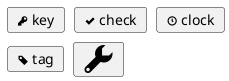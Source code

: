@startuml icons
skinparam monochrome true
skinparam Nodesep 10
skinparam Ranksep 10
card "<&key> key"
card "<&check> check"
card "<&clock> clock"
card "<&tag> tag"
card "<size:42><&wrench></size>"
@enduml
